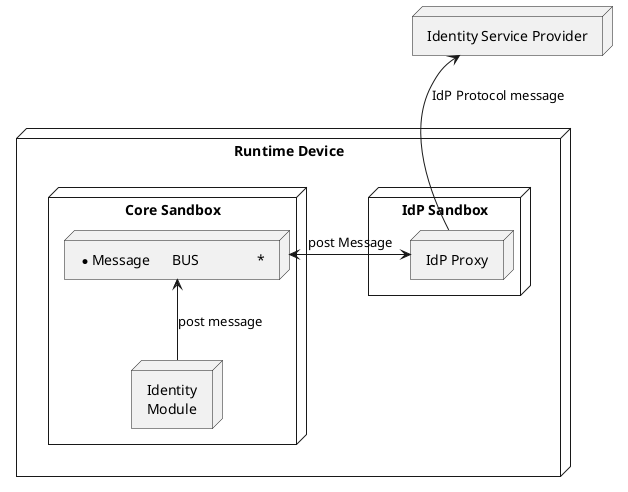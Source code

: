 @startuml "Identity_Runtime.png"

node "Identity Service Provider" as SP {
}



node "Runtime Device" as rt {

node "IdP Sandbox" as SPSand {

node "IdP Proxy" as proto

}

node "Core Sandbox" as core {

 node "*            Message      BUS                *" as Bus


 node "Identity\nModule" as ID

 }

 ID -up-> Bus: post message

 proto <-> Bus : post Message

 	}

proto -up-> SP : IdP Protocol message

rt -[hidden]up- SP


@enduml
